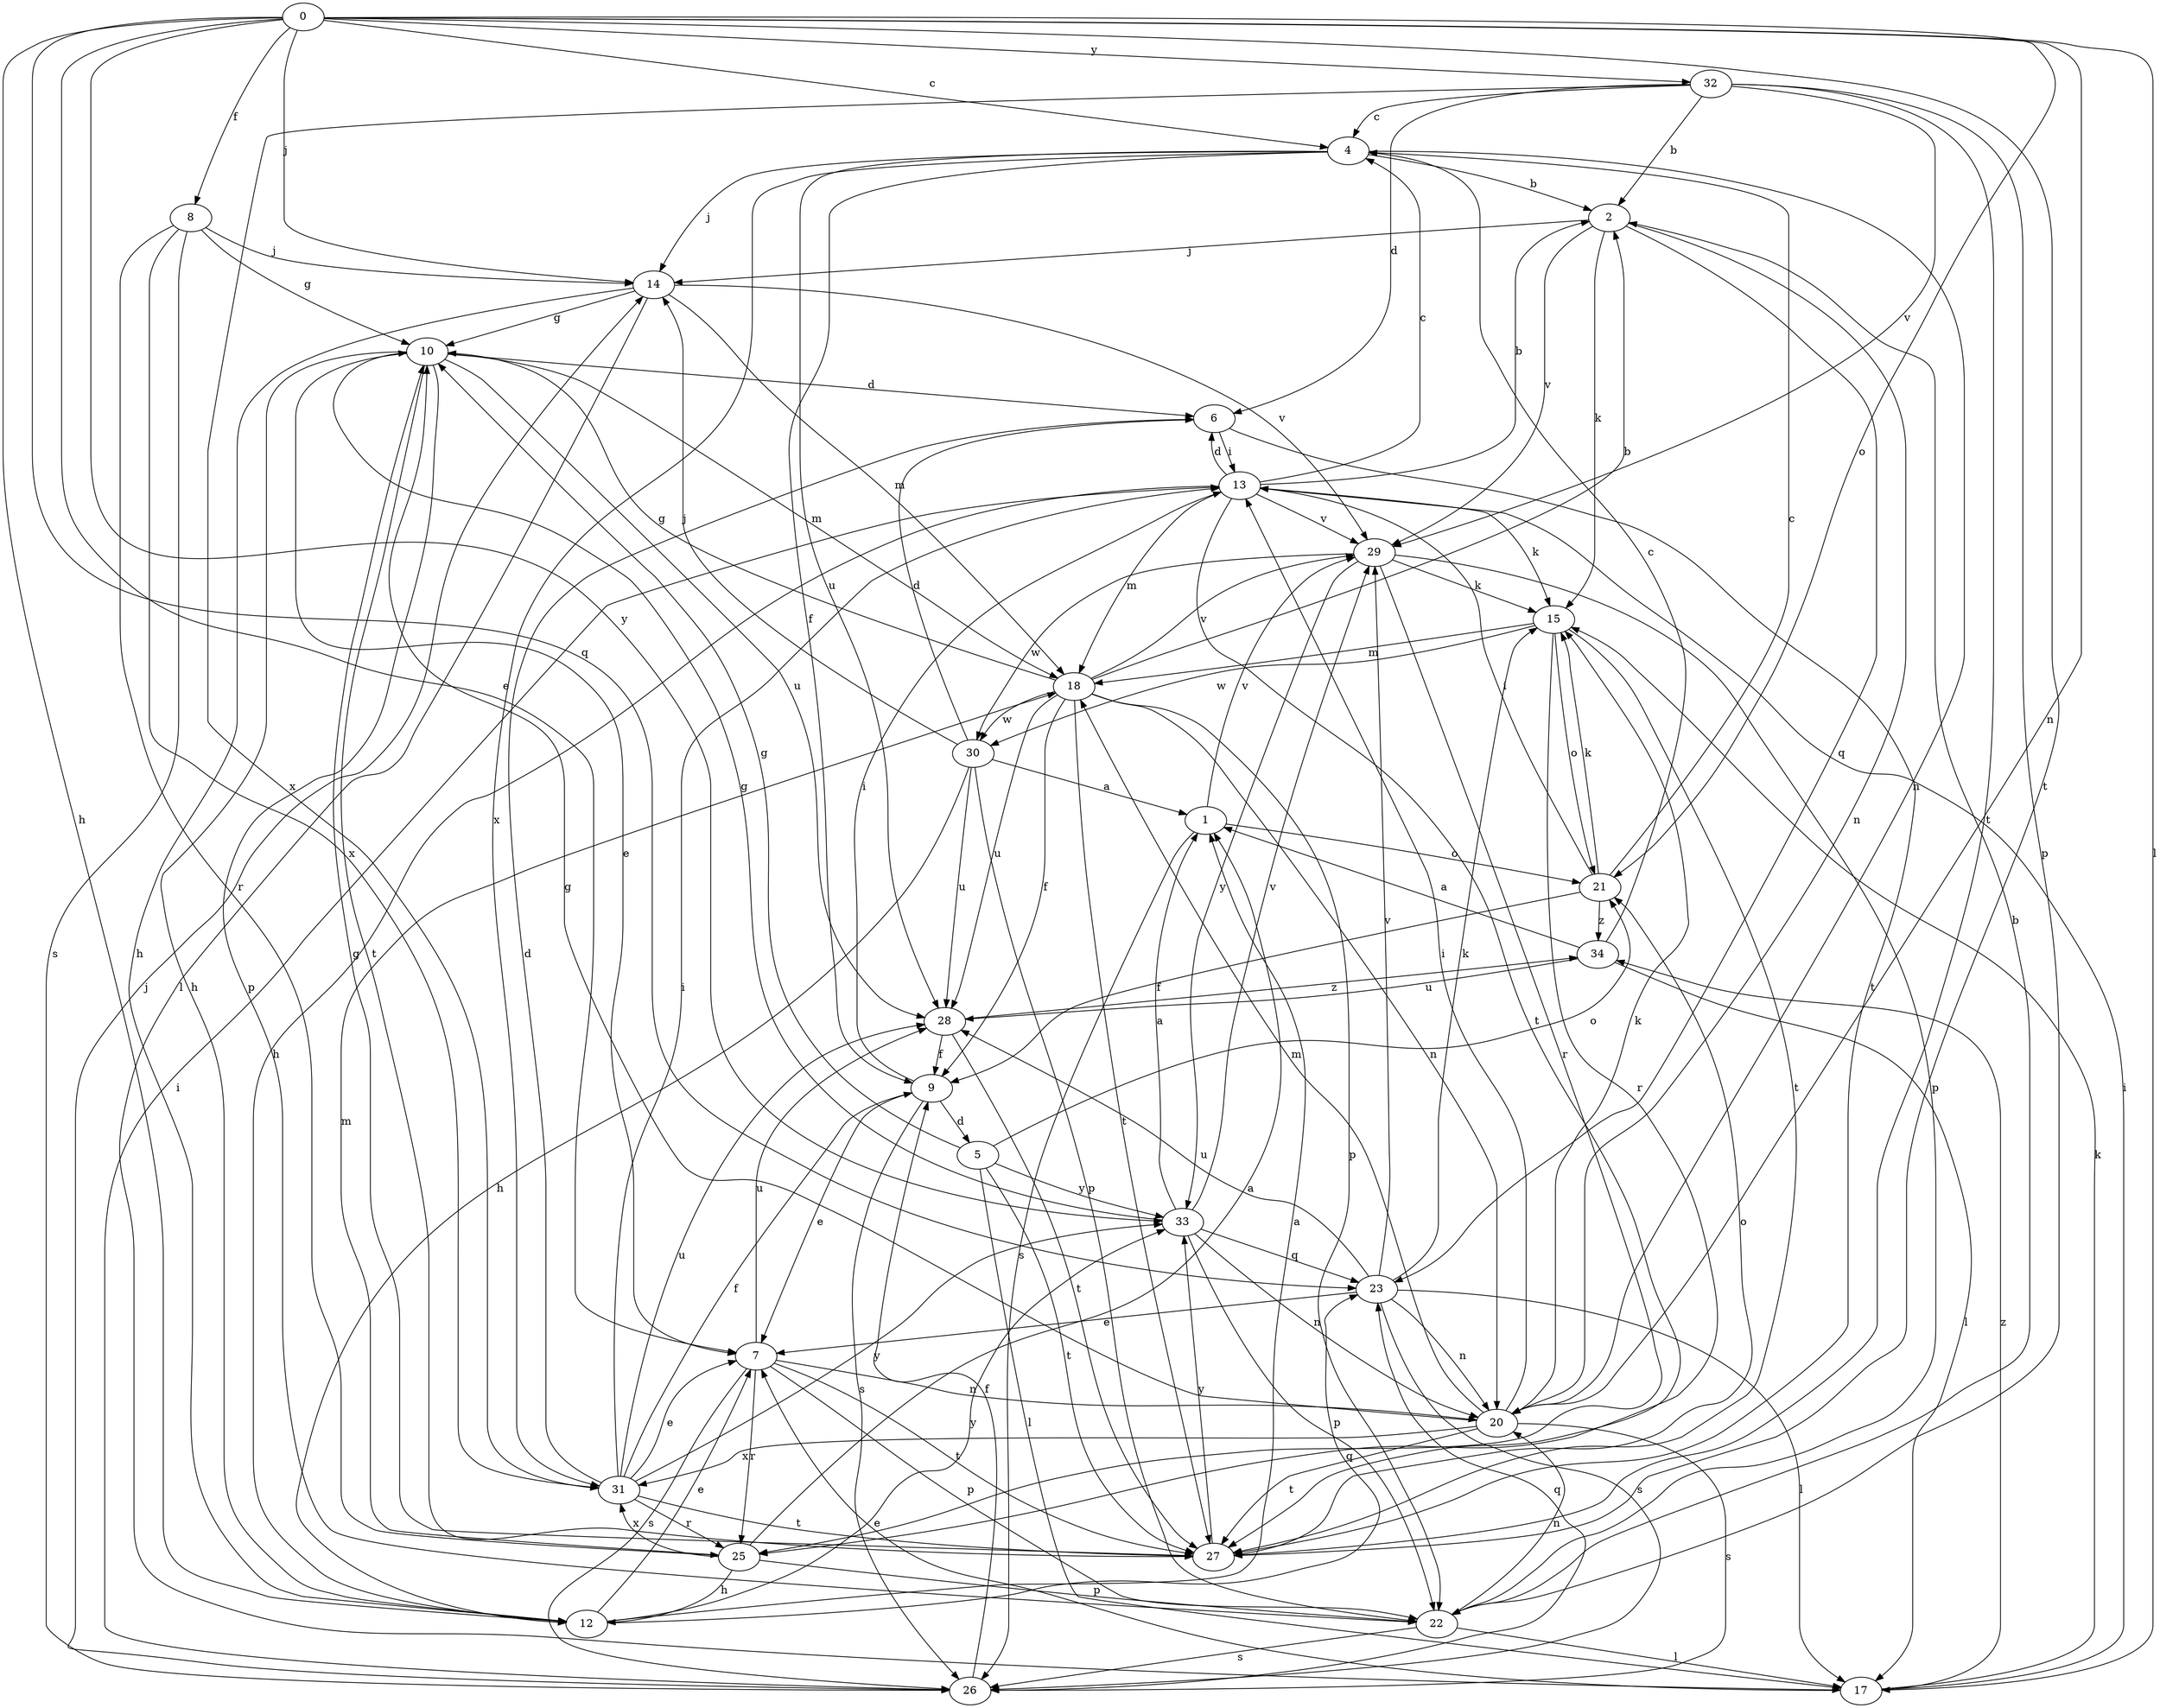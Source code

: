 strict digraph  {
0;
1;
2;
4;
5;
6;
7;
8;
9;
10;
12;
13;
14;
15;
17;
18;
20;
21;
22;
23;
25;
26;
27;
28;
29;
30;
31;
32;
33;
34;
0 -> 4  [label=c];
0 -> 7  [label=e];
0 -> 8  [label=f];
0 -> 12  [label=h];
0 -> 14  [label=j];
0 -> 17  [label=l];
0 -> 20  [label=n];
0 -> 21  [label=o];
0 -> 23  [label=q];
0 -> 27  [label=t];
0 -> 32  [label=y];
0 -> 33  [label=y];
1 -> 21  [label=o];
1 -> 26  [label=s];
1 -> 29  [label=v];
2 -> 14  [label=j];
2 -> 15  [label=k];
2 -> 20  [label=n];
2 -> 23  [label=q];
2 -> 29  [label=v];
4 -> 2  [label=b];
4 -> 9  [label=f];
4 -> 14  [label=j];
4 -> 20  [label=n];
4 -> 28  [label=u];
4 -> 31  [label=x];
5 -> 10  [label=g];
5 -> 17  [label=l];
5 -> 21  [label=o];
5 -> 27  [label=t];
5 -> 33  [label=y];
6 -> 13  [label=i];
6 -> 27  [label=t];
7 -> 20  [label=n];
7 -> 22  [label=p];
7 -> 25  [label=r];
7 -> 26  [label=s];
7 -> 27  [label=t];
7 -> 28  [label=u];
8 -> 10  [label=g];
8 -> 14  [label=j];
8 -> 25  [label=r];
8 -> 26  [label=s];
8 -> 31  [label=x];
9 -> 5  [label=d];
9 -> 7  [label=e];
9 -> 13  [label=i];
9 -> 26  [label=s];
10 -> 6  [label=d];
10 -> 7  [label=e];
10 -> 12  [label=h];
10 -> 18  [label=m];
10 -> 22  [label=p];
10 -> 27  [label=t];
10 -> 28  [label=u];
12 -> 1  [label=a];
12 -> 7  [label=e];
12 -> 23  [label=q];
12 -> 33  [label=y];
13 -> 2  [label=b];
13 -> 4  [label=c];
13 -> 6  [label=d];
13 -> 12  [label=h];
13 -> 15  [label=k];
13 -> 18  [label=m];
13 -> 27  [label=t];
13 -> 29  [label=v];
14 -> 10  [label=g];
14 -> 12  [label=h];
14 -> 17  [label=l];
14 -> 18  [label=m];
14 -> 29  [label=v];
15 -> 18  [label=m];
15 -> 21  [label=o];
15 -> 25  [label=r];
15 -> 27  [label=t];
15 -> 30  [label=w];
17 -> 7  [label=e];
17 -> 13  [label=i];
17 -> 15  [label=k];
17 -> 34  [label=z];
18 -> 2  [label=b];
18 -> 9  [label=f];
18 -> 10  [label=g];
18 -> 20  [label=n];
18 -> 22  [label=p];
18 -> 27  [label=t];
18 -> 28  [label=u];
18 -> 29  [label=v];
18 -> 30  [label=w];
20 -> 10  [label=g];
20 -> 13  [label=i];
20 -> 15  [label=k];
20 -> 18  [label=m];
20 -> 26  [label=s];
20 -> 27  [label=t];
20 -> 31  [label=x];
21 -> 4  [label=c];
21 -> 9  [label=f];
21 -> 13  [label=i];
21 -> 15  [label=k];
21 -> 34  [label=z];
22 -> 2  [label=b];
22 -> 17  [label=l];
22 -> 20  [label=n];
22 -> 26  [label=s];
23 -> 7  [label=e];
23 -> 15  [label=k];
23 -> 17  [label=l];
23 -> 20  [label=n];
23 -> 26  [label=s];
23 -> 28  [label=u];
23 -> 29  [label=v];
25 -> 1  [label=a];
25 -> 12  [label=h];
25 -> 18  [label=m];
25 -> 22  [label=p];
25 -> 31  [label=x];
26 -> 9  [label=f];
26 -> 13  [label=i];
26 -> 14  [label=j];
26 -> 23  [label=q];
27 -> 10  [label=g];
27 -> 21  [label=o];
27 -> 33  [label=y];
28 -> 9  [label=f];
28 -> 27  [label=t];
28 -> 34  [label=z];
29 -> 15  [label=k];
29 -> 22  [label=p];
29 -> 25  [label=r];
29 -> 30  [label=w];
29 -> 33  [label=y];
30 -> 1  [label=a];
30 -> 6  [label=d];
30 -> 12  [label=h];
30 -> 14  [label=j];
30 -> 22  [label=p];
30 -> 28  [label=u];
31 -> 6  [label=d];
31 -> 7  [label=e];
31 -> 9  [label=f];
31 -> 13  [label=i];
31 -> 25  [label=r];
31 -> 27  [label=t];
31 -> 28  [label=u];
31 -> 33  [label=y];
32 -> 2  [label=b];
32 -> 4  [label=c];
32 -> 6  [label=d];
32 -> 22  [label=p];
32 -> 27  [label=t];
32 -> 29  [label=v];
32 -> 31  [label=x];
33 -> 1  [label=a];
33 -> 10  [label=g];
33 -> 20  [label=n];
33 -> 22  [label=p];
33 -> 23  [label=q];
33 -> 29  [label=v];
34 -> 1  [label=a];
34 -> 4  [label=c];
34 -> 17  [label=l];
34 -> 28  [label=u];
}

